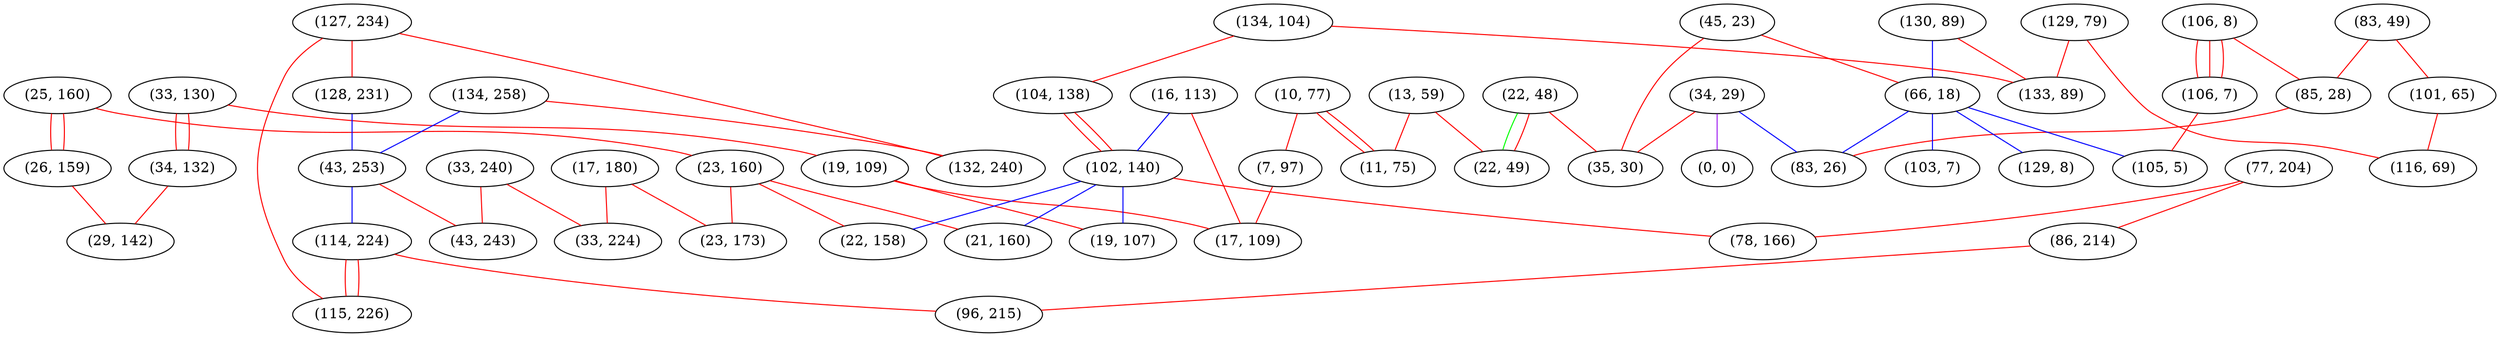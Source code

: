 graph "" {
"(33, 130)";
"(45, 23)";
"(134, 104)";
"(106, 8)";
"(106, 7)";
"(10, 77)";
"(104, 138)";
"(13, 59)";
"(25, 160)";
"(134, 258)";
"(23, 160)";
"(17, 180)";
"(23, 173)";
"(34, 132)";
"(127, 234)";
"(34, 29)";
"(33, 240)";
"(83, 49)";
"(128, 231)";
"(43, 253)";
"(130, 89)";
"(19, 109)";
"(101, 65)";
"(85, 28)";
"(16, 113)";
"(114, 224)";
"(0, 0)";
"(11, 75)";
"(66, 18)";
"(83, 26)";
"(22, 48)";
"(129, 79)";
"(116, 69)";
"(115, 226)";
"(102, 140)";
"(105, 5)";
"(33, 224)";
"(43, 243)";
"(77, 204)";
"(21, 160)";
"(7, 97)";
"(22, 49)";
"(86, 214)";
"(103, 7)";
"(35, 30)";
"(78, 166)";
"(26, 159)";
"(133, 89)";
"(129, 8)";
"(29, 142)";
"(17, 109)";
"(132, 240)";
"(19, 107)";
"(96, 215)";
"(22, 158)";
"(33, 130)" -- "(34, 132)"  [color=red, key=0, weight=1];
"(33, 130)" -- "(34, 132)"  [color=red, key=1, weight=1];
"(33, 130)" -- "(19, 109)"  [color=red, key=0, weight=1];
"(45, 23)" -- "(35, 30)"  [color=red, key=0, weight=1];
"(45, 23)" -- "(66, 18)"  [color=red, key=0, weight=1];
"(134, 104)" -- "(133, 89)"  [color=red, key=0, weight=1];
"(134, 104)" -- "(104, 138)"  [color=red, key=0, weight=1];
"(106, 8)" -- "(106, 7)"  [color=red, key=0, weight=1];
"(106, 8)" -- "(106, 7)"  [color=red, key=1, weight=1];
"(106, 8)" -- "(106, 7)"  [color=red, key=2, weight=1];
"(106, 8)" -- "(85, 28)"  [color=red, key=0, weight=1];
"(106, 7)" -- "(105, 5)"  [color=red, key=0, weight=1];
"(10, 77)" -- "(11, 75)"  [color=red, key=0, weight=1];
"(10, 77)" -- "(11, 75)"  [color=red, key=1, weight=1];
"(10, 77)" -- "(7, 97)"  [color=red, key=0, weight=1];
"(104, 138)" -- "(102, 140)"  [color=red, key=0, weight=1];
"(104, 138)" -- "(102, 140)"  [color=red, key=1, weight=1];
"(13, 59)" -- "(22, 49)"  [color=red, key=0, weight=1];
"(13, 59)" -- "(11, 75)"  [color=red, key=0, weight=1];
"(25, 160)" -- "(26, 159)"  [color=red, key=0, weight=1];
"(25, 160)" -- "(26, 159)"  [color=red, key=1, weight=1];
"(25, 160)" -- "(23, 160)"  [color=red, key=0, weight=1];
"(134, 258)" -- "(43, 253)"  [color=blue, key=0, weight=3];
"(134, 258)" -- "(132, 240)"  [color=red, key=0, weight=1];
"(23, 160)" -- "(23, 173)"  [color=red, key=0, weight=1];
"(23, 160)" -- "(21, 160)"  [color=red, key=0, weight=1];
"(23, 160)" -- "(22, 158)"  [color=red, key=0, weight=1];
"(17, 180)" -- "(33, 224)"  [color=red, key=0, weight=1];
"(17, 180)" -- "(23, 173)"  [color=red, key=0, weight=1];
"(34, 132)" -- "(29, 142)"  [color=red, key=0, weight=1];
"(127, 234)" -- "(115, 226)"  [color=red, key=0, weight=1];
"(127, 234)" -- "(128, 231)"  [color=red, key=0, weight=1];
"(127, 234)" -- "(132, 240)"  [color=red, key=0, weight=1];
"(34, 29)" -- "(83, 26)"  [color=blue, key=0, weight=3];
"(34, 29)" -- "(0, 0)"  [color=purple, key=0, weight=4];
"(34, 29)" -- "(35, 30)"  [color=red, key=0, weight=1];
"(33, 240)" -- "(33, 224)"  [color=red, key=0, weight=1];
"(33, 240)" -- "(43, 243)"  [color=red, key=0, weight=1];
"(83, 49)" -- "(101, 65)"  [color=red, key=0, weight=1];
"(83, 49)" -- "(85, 28)"  [color=red, key=0, weight=1];
"(128, 231)" -- "(43, 253)"  [color=blue, key=0, weight=3];
"(43, 253)" -- "(114, 224)"  [color=blue, key=0, weight=3];
"(43, 253)" -- "(43, 243)"  [color=red, key=0, weight=1];
"(130, 89)" -- "(133, 89)"  [color=red, key=0, weight=1];
"(130, 89)" -- "(66, 18)"  [color=blue, key=0, weight=3];
"(19, 109)" -- "(17, 109)"  [color=red, key=0, weight=1];
"(19, 109)" -- "(19, 107)"  [color=red, key=0, weight=1];
"(101, 65)" -- "(116, 69)"  [color=red, key=0, weight=1];
"(85, 28)" -- "(83, 26)"  [color=red, key=0, weight=1];
"(16, 113)" -- "(17, 109)"  [color=red, key=0, weight=1];
"(16, 113)" -- "(102, 140)"  [color=blue, key=0, weight=3];
"(114, 224)" -- "(115, 226)"  [color=red, key=0, weight=1];
"(114, 224)" -- "(115, 226)"  [color=red, key=1, weight=1];
"(114, 224)" -- "(96, 215)"  [color=red, key=0, weight=1];
"(66, 18)" -- "(83, 26)"  [color=blue, key=0, weight=3];
"(66, 18)" -- "(103, 7)"  [color=blue, key=0, weight=3];
"(66, 18)" -- "(129, 8)"  [color=blue, key=0, weight=3];
"(66, 18)" -- "(105, 5)"  [color=blue, key=0, weight=3];
"(22, 48)" -- "(22, 49)"  [color=green, key=0, weight=2];
"(22, 48)" -- "(22, 49)"  [color=red, key=1, weight=1];
"(22, 48)" -- "(35, 30)"  [color=red, key=0, weight=1];
"(129, 79)" -- "(116, 69)"  [color=red, key=0, weight=1];
"(129, 79)" -- "(133, 89)"  [color=red, key=0, weight=1];
"(102, 140)" -- "(21, 160)"  [color=blue, key=0, weight=3];
"(102, 140)" -- "(78, 166)"  [color=red, key=0, weight=1];
"(102, 140)" -- "(19, 107)"  [color=blue, key=0, weight=3];
"(102, 140)" -- "(22, 158)"  [color=blue, key=0, weight=3];
"(77, 204)" -- "(86, 214)"  [color=red, key=0, weight=1];
"(77, 204)" -- "(78, 166)"  [color=red, key=0, weight=1];
"(7, 97)" -- "(17, 109)"  [color=red, key=0, weight=1];
"(86, 214)" -- "(96, 215)"  [color=red, key=0, weight=1];
"(26, 159)" -- "(29, 142)"  [color=red, key=0, weight=1];
}
